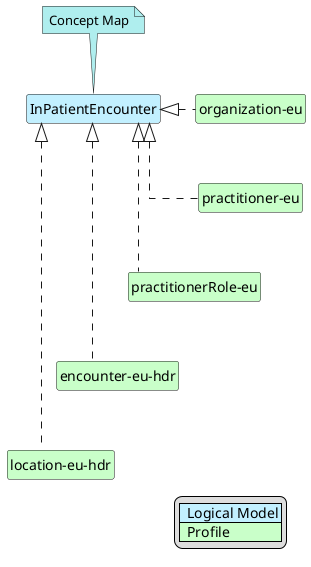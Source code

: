 @startuml
hide circle
hide stereotype
hide members
hide methods
skinparam linetype ortho
skinparam class {
BackgroundColor<<LogicalModel>> #APPLICATION
BackgroundColor<<Profile>> #TECHNOLOGY
}
legend right
| <#APPLICATION>  Logical Model |
| <#TECHNOLOGY>  Profile |
endlegend
class "InPatientEncounter" <<LogicalModel>> [[StructureDefinition-InPatientEncounter.html]]
note top #PaleTurquoise [[ConceptMap-encounter2FHIR-eu-hdr.html]]
Concept Map
endnote
class "organization-eu" <<Profile>> [[StructureDefinition-organization-eu.html]]
"InPatientEncounter" <|. "organization-eu"
class "practitioner-eu" <<Profile>> [[StructureDefinition-practitioner-eu.html]]
"InPatientEncounter" <|. "practitioner-eu"
"organization-eu" -d[hidden]-> "practitioner-eu"
class "practitionerRole-eu" <<Profile>> [[StructureDefinition-practitionerRole-eu.html]]
"InPatientEncounter" <|. "practitionerRole-eu"
"practitioner-eu" -d[hidden]-> "practitionerRole-eu"
class "encounter-eu-hdr" <<Profile>> [[StructureDefinition-encounter-eu-hdr.html]]
"InPatientEncounter" <|. "encounter-eu-hdr"
"practitionerRole-eu" -d[hidden]-> "encounter-eu-hdr"
class "location-eu-hdr" <<Profile>> [[StructureDefinition-location-eu-hdr.html]]
"InPatientEncounter" <|. "location-eu-hdr"
"encounter-eu-hdr" -d[hidden]-> "location-eu-hdr"
@enduml